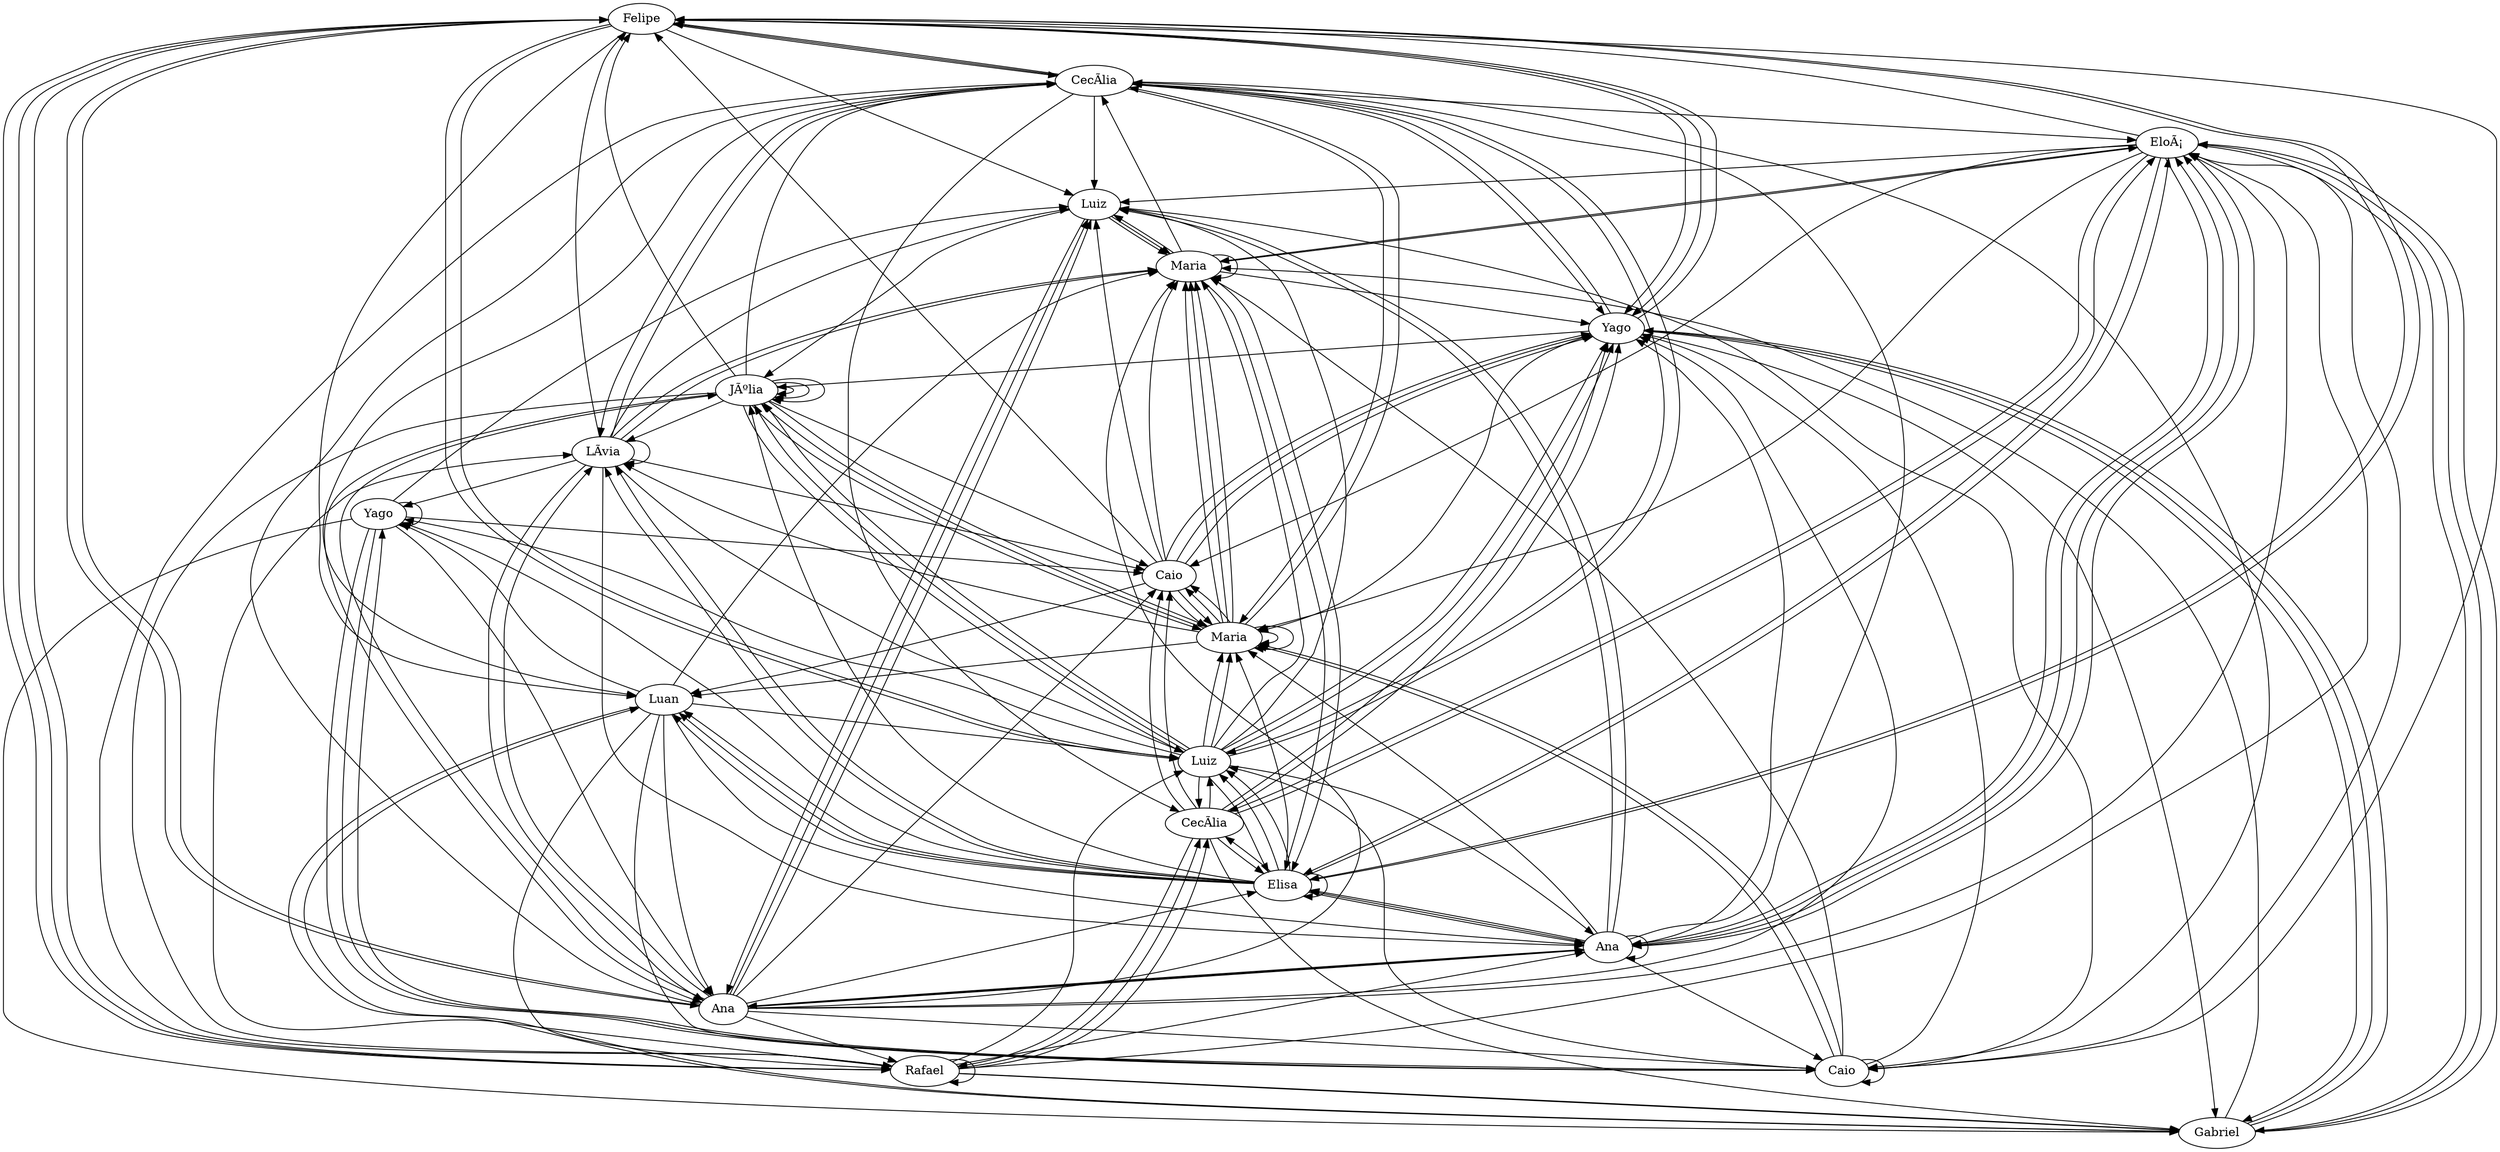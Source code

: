 // Grafo com as relações N1 e N2
digraph {
	300 [label=Felipe
]
	301 [label=Caio
]
	302 [label="CecÃ­lia
"]
	303 [label="CecÃ­lia
"]
	304 [label=Luiz
]
	305 [label=Rafael
]
	306 [label=Maria
]
	307 [label=Ana
]
	308 [label=Gabriel
]
	309 [label=Ana
]
	310 [label=Yago
]
	311 [label=Luan
]
	312 [label=Maria
]
	313 [label=Elisa
]
	314 [label="LÃ­via
"]
	315 [label="JÃºlia
"]
	316 [label=Caio
]
	317 [label=Luiz
]
	318 [label=Yago
]
	319 [label="EloÃ¡
"]
	300 -> 303
	300 -> 304
	300 -> 304
	300 -> 305
	300 -> 309
	300 -> 311
	300 -> 313
	300 -> 317
	300 -> 318
	300 -> 318
	301 -> 300
	301 -> 306
	301 -> 311
	301 -> 312
	301 -> 312
	301 -> 317
	301 -> 318
	301 -> 318
	301 -> 318
	302 -> 301
	302 -> 301
	302 -> 304
	302 -> 305
	302 -> 308
	302 -> 313
	302 -> 318
	302 -> 318
	302 -> 319
	303 -> 300
	303 -> 300
	303 -> 302
	303 -> 304
	303 -> 305
	303 -> 311
	303 -> 312
	303 -> 314
	303 -> 316
	303 -> 317
	303 -> 318
	303 -> 319
	304 -> 302
	304 -> 303
	304 -> 306
	304 -> 307
	304 -> 310
	304 -> 312
	304 -> 312
	304 -> 313
	304 -> 315
	304 -> 315
	304 -> 317
	304 -> 318
	304 -> 318
	305 -> 300
	305 -> 300
	305 -> 302
	305 -> 302
	305 -> 304
	305 -> 305
	305 -> 307
	305 -> 308
	305 -> 308
	305 -> 314
	305 -> 319
	306 -> 303
	306 -> 306
	306 -> 313
	306 -> 313
	306 -> 317
	306 -> 318
	306 -> 319
	307 -> 303
	307 -> 307
	307 -> 309
	307 -> 312
	307 -> 313
	307 -> 313
	307 -> 316
	307 -> 317
	307 -> 317
	307 -> 318
	307 -> 319
	307 -> 319
	308 -> 306
	308 -> 311
	308 -> 318
	308 -> 318
	308 -> 319
	308 -> 319
	309 -> 300
	309 -> 301
	309 -> 303
	309 -> 305
	309 -> 306
	309 -> 307
	309 -> 307
	309 -> 313
	309 -> 314
	309 -> 315
	309 -> 316
	309 -> 317
	309 -> 317
	309 -> 318
	309 -> 319
	310 -> 301
	310 -> 308
	310 -> 309
	310 -> 310
	310 -> 316
	310 -> 316
	310 -> 317
	311 -> 304
	311 -> 305
	311 -> 306
	311 -> 307
	311 -> 308
	311 -> 309
	311 -> 310
	311 -> 316
	312 -> 301
	312 -> 301
	312 -> 303
	312 -> 306
	312 -> 306
	312 -> 306
	312 -> 311
	312 -> 312
	312 -> 312
	312 -> 314
	312 -> 315
	313 -> 300
	313 -> 302
	313 -> 304
	313 -> 304
	313 -> 307
	313 -> 310
	313 -> 311
	313 -> 311
	313 -> 311
	313 -> 312
	313 -> 313
	313 -> 314
	313 -> 314
	313 -> 315
	313 -> 319
	314 -> 300
	314 -> 301
	314 -> 303
	314 -> 304
	314 -> 306
	314 -> 306
	314 -> 307
	314 -> 309
	314 -> 310
	314 -> 314
	314 -> 317
	315 -> 300
	315 -> 301
	315 -> 303
	315 -> 304
	315 -> 305
	315 -> 309
	315 -> 312
	315 -> 312
	315 -> 314
	315 -> 315
	315 -> 315
	315 -> 315
	316 -> 300
	316 -> 304
	316 -> 306
	316 -> 310
	316 -> 312
	316 -> 312
	316 -> 316
	316 -> 318
	316 -> 319
	317 -> 306
	317 -> 306
	317 -> 309
	317 -> 315
	317 -> 316
	318 -> 300
	318 -> 303
	318 -> 308
	318 -> 308
	318 -> 312
	318 -> 315
	319 -> 300
	319 -> 301
	319 -> 302
	319 -> 306
	319 -> 307
	319 -> 307
	319 -> 308
	319 -> 312
	319 -> 313
	319 -> 317
}
